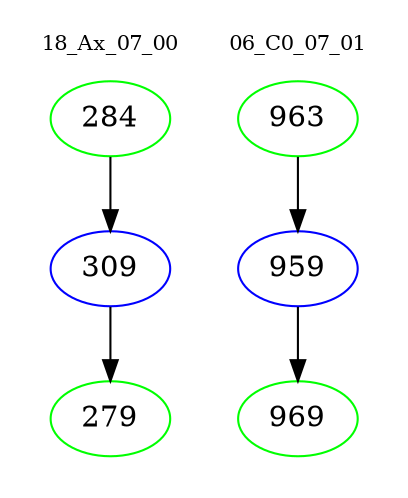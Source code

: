digraph{
subgraph cluster_0 {
color = white
label = "18_Ax_07_00";
fontsize=10;
T0_284 [label="284", color="green"]
T0_284 -> T0_309 [color="black"]
T0_309 [label="309", color="blue"]
T0_309 -> T0_279 [color="black"]
T0_279 [label="279", color="green"]
}
subgraph cluster_1 {
color = white
label = "06_C0_07_01";
fontsize=10;
T1_963 [label="963", color="green"]
T1_963 -> T1_959 [color="black"]
T1_959 [label="959", color="blue"]
T1_959 -> T1_969 [color="black"]
T1_969 [label="969", color="green"]
}
}
